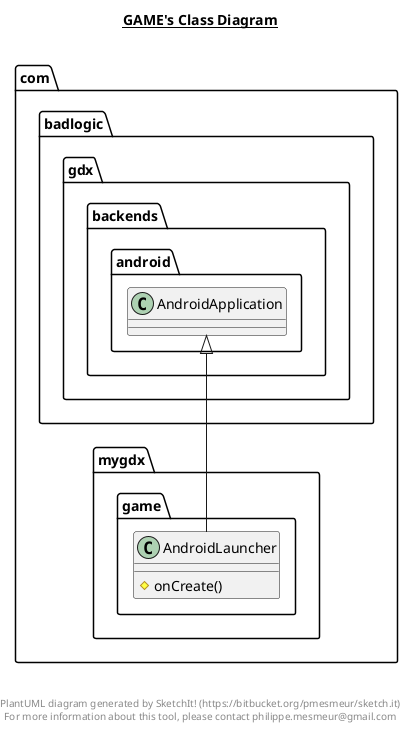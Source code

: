 @startuml

title __GAME's Class Diagram__\n

  namespace com.mygdx.game {
    class com.mygdx.game.AndroidLauncher {
        # onCreate()
    }
  }
  

  com.mygdx.game.AndroidLauncher -up-|> com.badlogic.gdx.backends.android.AndroidApplication


right footer


PlantUML diagram generated by SketchIt! (https://bitbucket.org/pmesmeur/sketch.it)
For more information about this tool, please contact philippe.mesmeur@gmail.com
endfooter

@enduml
